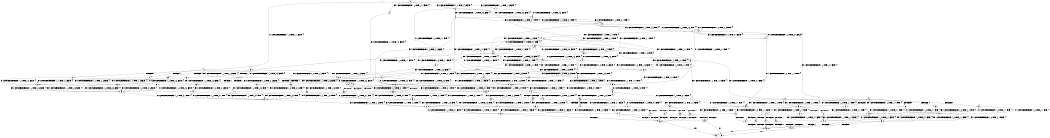 digraph BCG {
size = "7, 10.5";
center = TRUE;
node [shape = circle];
0 [peripheries = 2];
0 -> 1 [label = "EX !0 !ATOMIC_EXCH_BRANCH (1, +1, TRUE, +1, 3, FALSE) !{}"];
0 -> 2 [label = "EX !1 !ATOMIC_EXCH_BRANCH (1, +0, TRUE, +1, 1, FALSE) !{}"];
0 -> 3 [label = "EX !0 !ATOMIC_EXCH_BRANCH (1, +1, TRUE, +1, 3, FALSE) !{}"];
0 -> 4 [label = "EX !1 !ATOMIC_EXCH_BRANCH (1, +0, TRUE, +1, 1, FALSE) !{}"];
1 -> 5 [label = "EX !0 !ATOMIC_EXCH_BRANCH (1, +0, TRUE, +0, 3, FALSE) !{}"];
2 -> 6 [label = "EX !0 !ATOMIC_EXCH_BRANCH (1, +1, TRUE, +1, 3, FALSE) !{}"];
3 -> 5 [label = "EX !0 !ATOMIC_EXCH_BRANCH (1, +0, TRUE, +0, 3, FALSE) !{}"];
3 -> 7 [label = "EX !1 !ATOMIC_EXCH_BRANCH (1, +0, TRUE, +1, 1, TRUE) !{}"];
3 -> 8 [label = "EX !0 !ATOMIC_EXCH_BRANCH (1, +0, TRUE, +0, 3, FALSE) !{}"];
3 -> 9 [label = "EX !1 !ATOMIC_EXCH_BRANCH (1, +0, TRUE, +1, 1, TRUE) !{}"];
4 -> 6 [label = "EX !0 !ATOMIC_EXCH_BRANCH (1, +1, TRUE, +1, 3, FALSE) !{}"];
4 -> 10 [label = "TERMINATE !1"];
4 -> 11 [label = "EX !0 !ATOMIC_EXCH_BRANCH (1, +1, TRUE, +1, 3, FALSE) !{}"];
4 -> 12 [label = "TERMINATE !1"];
5 -> 13 [label = "EX !0 !ATOMIC_EXCH_BRANCH (1, +1, TRUE, +0, 1, TRUE) !{}"];
6 -> 14 [label = "EX !0 !ATOMIC_EXCH_BRANCH (1, +0, TRUE, +0, 3, FALSE) !{}"];
7 -> 15 [label = "EX !0 !ATOMIC_EXCH_BRANCH (1, +0, TRUE, +0, 3, TRUE) !{}"];
8 -> 13 [label = "EX !0 !ATOMIC_EXCH_BRANCH (1, +1, TRUE, +0, 1, TRUE) !{}"];
8 -> 16 [label = "EX !1 !ATOMIC_EXCH_BRANCH (1, +0, TRUE, +1, 1, FALSE) !{}"];
8 -> 17 [label = "EX !0 !ATOMIC_EXCH_BRANCH (1, +1, TRUE, +0, 1, TRUE) !{}"];
8 -> 18 [label = "EX !1 !ATOMIC_EXCH_BRANCH (1, +0, TRUE, +1, 1, FALSE) !{}"];
9 -> 15 [label = "EX !0 !ATOMIC_EXCH_BRANCH (1, +0, TRUE, +0, 3, TRUE) !{}"];
9 -> 19 [label = "EX !1 !ATOMIC_EXCH_BRANCH (1, +0, TRUE, +1, 1, FALSE) !{}"];
9 -> 20 [label = "EX !0 !ATOMIC_EXCH_BRANCH (1, +0, TRUE, +0, 3, TRUE) !{}"];
9 -> 21 [label = "EX !1 !ATOMIC_EXCH_BRANCH (1, +0, TRUE, +1, 1, FALSE) !{}"];
10 -> 22 [label = "EX !0 !ATOMIC_EXCH_BRANCH (1, +1, TRUE, +1, 3, FALSE) !{}"];
11 -> 14 [label = "EX !0 !ATOMIC_EXCH_BRANCH (1, +0, TRUE, +0, 3, FALSE) !{}"];
11 -> 23 [label = "TERMINATE !1"];
11 -> 24 [label = "EX !0 !ATOMIC_EXCH_BRANCH (1, +0, TRUE, +0, 3, FALSE) !{}"];
11 -> 25 [label = "TERMINATE !1"];
12 -> 22 [label = "EX !0 !ATOMIC_EXCH_BRANCH (1, +1, TRUE, +1, 3, FALSE) !{}"];
12 -> 26 [label = "EX !0 !ATOMIC_EXCH_BRANCH (1, +1, TRUE, +1, 3, FALSE) !{}"];
13 -> 27 [label = "EX !0 !ATOMIC_EXCH_BRANCH (1, +1, TRUE, +1, 3, TRUE) !{}"];
14 -> 28 [label = "EX !0 !ATOMIC_EXCH_BRANCH (1, +1, TRUE, +0, 1, TRUE) !{}"];
15 -> 29 [label = "EX !0 !ATOMIC_EXCH_BRANCH (1, +1, TRUE, +0, 1, TRUE) !{}"];
16 -> 28 [label = "EX !0 !ATOMIC_EXCH_BRANCH (1, +1, TRUE, +0, 1, TRUE) !{}"];
17 -> 27 [label = "EX !0 !ATOMIC_EXCH_BRANCH (1, +1, TRUE, +1, 3, TRUE) !{}"];
17 -> 30 [label = "EX !1 !ATOMIC_EXCH_BRANCH (1, +0, TRUE, +1, 1, TRUE) !{}"];
17 -> 31 [label = "EX !0 !ATOMIC_EXCH_BRANCH (1, +1, TRUE, +1, 3, TRUE) !{}"];
17 -> 32 [label = "EX !1 !ATOMIC_EXCH_BRANCH (1, +0, TRUE, +1, 1, TRUE) !{}"];
18 -> 28 [label = "EX !0 !ATOMIC_EXCH_BRANCH (1, +1, TRUE, +0, 1, TRUE) !{}"];
18 -> 33 [label = "TERMINATE !1"];
18 -> 34 [label = "EX !0 !ATOMIC_EXCH_BRANCH (1, +1, TRUE, +0, 1, TRUE) !{}"];
18 -> 35 [label = "TERMINATE !1"];
19 -> 16 [label = "EX !0 !ATOMIC_EXCH_BRANCH (1, +0, TRUE, +0, 3, TRUE) !{}"];
20 -> 29 [label = "EX !0 !ATOMIC_EXCH_BRANCH (1, +1, TRUE, +0, 1, TRUE) !{}"];
20 -> 16 [label = "EX !1 !ATOMIC_EXCH_BRANCH (1, +0, TRUE, +1, 1, FALSE) !{}"];
20 -> 36 [label = "EX !0 !ATOMIC_EXCH_BRANCH (1, +1, TRUE, +0, 1, TRUE) !{}"];
20 -> 18 [label = "EX !1 !ATOMIC_EXCH_BRANCH (1, +0, TRUE, +1, 1, FALSE) !{}"];
21 -> 16 [label = "EX !0 !ATOMIC_EXCH_BRANCH (1, +0, TRUE, +0, 3, TRUE) !{}"];
21 -> 37 [label = "TERMINATE !1"];
21 -> 18 [label = "EX !0 !ATOMIC_EXCH_BRANCH (1, +0, TRUE, +0, 3, TRUE) !{}"];
21 -> 38 [label = "TERMINATE !1"];
22 -> 39 [label = "EX !0 !ATOMIC_EXCH_BRANCH (1, +0, TRUE, +0, 3, FALSE) !{}"];
23 -> 39 [label = "EX !0 !ATOMIC_EXCH_BRANCH (1, +0, TRUE, +0, 3, FALSE) !{}"];
24 -> 28 [label = "EX !0 !ATOMIC_EXCH_BRANCH (1, +1, TRUE, +0, 1, TRUE) !{}"];
24 -> 33 [label = "TERMINATE !1"];
24 -> 34 [label = "EX !0 !ATOMIC_EXCH_BRANCH (1, +1, TRUE, +0, 1, TRUE) !{}"];
24 -> 35 [label = "TERMINATE !1"];
25 -> 39 [label = "EX !0 !ATOMIC_EXCH_BRANCH (1, +0, TRUE, +0, 3, FALSE) !{}"];
25 -> 40 [label = "EX !0 !ATOMIC_EXCH_BRANCH (1, +0, TRUE, +0, 3, FALSE) !{}"];
26 -> 39 [label = "EX !0 !ATOMIC_EXCH_BRANCH (1, +0, TRUE, +0, 3, FALSE) !{}"];
26 -> 40 [label = "EX !0 !ATOMIC_EXCH_BRANCH (1, +0, TRUE, +0, 3, FALSE) !{}"];
27 -> 41 [label = "EX !0 !ATOMIC_EXCH_BRANCH (1, +1, TRUE, +0, 1, FALSE) !{}"];
28 -> 42 [label = "EX !0 !ATOMIC_EXCH_BRANCH (1, +1, TRUE, +1, 3, TRUE) !{}"];
29 -> 43 [label = "EX !0 !ATOMIC_EXCH_BRANCH (1, +1, TRUE, +1, 3, TRUE) !{}"];
30 -> 44 [label = "EX !0 !ATOMIC_EXCH_BRANCH (1, +1, TRUE, +1, 3, FALSE) !{}"];
31 -> 41 [label = "EX !0 !ATOMIC_EXCH_BRANCH (1, +1, TRUE, +0, 1, FALSE) !{}"];
31 -> 45 [label = "EX !1 !ATOMIC_EXCH_BRANCH (1, +0, TRUE, +1, 1, TRUE) !{}"];
31 -> 46 [label = "EX !0 !ATOMIC_EXCH_BRANCH (1, +1, TRUE, +0, 1, FALSE) !{}"];
31 -> 47 [label = "EX !1 !ATOMIC_EXCH_BRANCH (1, +0, TRUE, +1, 1, TRUE) !{}"];
32 -> 44 [label = "EX !0 !ATOMIC_EXCH_BRANCH (1, +1, TRUE, +1, 3, FALSE) !{}"];
32 -> 48 [label = "EX !1 !ATOMIC_EXCH_BRANCH (1, +0, TRUE, +1, 1, FALSE) !{}"];
32 -> 49 [label = "EX !0 !ATOMIC_EXCH_BRANCH (1, +1, TRUE, +1, 3, FALSE) !{}"];
32 -> 50 [label = "EX !1 !ATOMIC_EXCH_BRANCH (1, +0, TRUE, +1, 1, FALSE) !{}"];
33 -> 51 [label = "EX !0 !ATOMIC_EXCH_BRANCH (1, +1, TRUE, +0, 1, TRUE) !{}"];
34 -> 42 [label = "EX !0 !ATOMIC_EXCH_BRANCH (1, +1, TRUE, +1, 3, TRUE) !{}"];
34 -> 52 [label = "TERMINATE !1"];
34 -> 53 [label = "EX !0 !ATOMIC_EXCH_BRANCH (1, +1, TRUE, +1, 3, TRUE) !{}"];
34 -> 54 [label = "TERMINATE !1"];
35 -> 51 [label = "EX !0 !ATOMIC_EXCH_BRANCH (1, +1, TRUE, +0, 1, TRUE) !{}"];
35 -> 55 [label = "EX !0 !ATOMIC_EXCH_BRANCH (1, +1, TRUE, +0, 1, TRUE) !{}"];
36 -> 43 [label = "EX !0 !ATOMIC_EXCH_BRANCH (1, +1, TRUE, +1, 3, TRUE) !{}"];
36 -> 30 [label = "EX !1 !ATOMIC_EXCH_BRANCH (1, +0, TRUE, +1, 1, TRUE) !{}"];
36 -> 56 [label = "EX !0 !ATOMIC_EXCH_BRANCH (1, +1, TRUE, +1, 3, TRUE) !{}"];
36 -> 32 [label = "EX !1 !ATOMIC_EXCH_BRANCH (1, +0, TRUE, +1, 1, TRUE) !{}"];
37 -> 57 [label = "EX !0 !ATOMIC_EXCH_BRANCH (1, +0, TRUE, +0, 3, TRUE) !{}"];
38 -> 57 [label = "EX !0 !ATOMIC_EXCH_BRANCH (1, +0, TRUE, +0, 3, TRUE) !{}"];
38 -> 58 [label = "EX !0 !ATOMIC_EXCH_BRANCH (1, +0, TRUE, +0, 3, TRUE) !{}"];
39 -> 51 [label = "EX !0 !ATOMIC_EXCH_BRANCH (1, +1, TRUE, +0, 1, TRUE) !{}"];
40 -> 51 [label = "EX !0 !ATOMIC_EXCH_BRANCH (1, +1, TRUE, +0, 1, TRUE) !{}"];
40 -> 55 [label = "EX !0 !ATOMIC_EXCH_BRANCH (1, +1, TRUE, +0, 1, TRUE) !{}"];
41 -> 59 [label = "EX !1 !ATOMIC_EXCH_BRANCH (1, +0, TRUE, +1, 1, TRUE) !{}"];
42 -> 60 [label = "EX !0 !ATOMIC_EXCH_BRANCH (1, +1, TRUE, +0, 1, FALSE) !{}"];
43 -> 61 [label = "EX !0 !ATOMIC_EXCH_BRANCH (1, +1, TRUE, +0, 1, FALSE) !{}"];
44 -> 45 [label = "EX !0 !ATOMIC_EXCH_BRANCH (1, +0, TRUE, +0, 3, FALSE) !{}"];
45 -> 29 [label = "EX !0 !ATOMIC_EXCH_BRANCH (1, +1, TRUE, +0, 1, TRUE) !{}"];
46 -> 59 [label = "EX !1 !ATOMIC_EXCH_BRANCH (1, +0, TRUE, +1, 1, TRUE) !{}"];
46 -> 62 [label = "TERMINATE !0"];
46 -> 63 [label = "EX !1 !ATOMIC_EXCH_BRANCH (1, +0, TRUE, +1, 1, TRUE) !{}"];
46 -> 64 [label = "TERMINATE !0"];
47 -> 29 [label = "EX !0 !ATOMIC_EXCH_BRANCH (1, +1, TRUE, +0, 1, TRUE) !{}"];
47 -> 16 [label = "EX !1 !ATOMIC_EXCH_BRANCH (1, +0, TRUE, +1, 1, FALSE) !{}"];
47 -> 36 [label = "EX !0 !ATOMIC_EXCH_BRANCH (1, +1, TRUE, +0, 1, TRUE) !{}"];
47 -> 18 [label = "EX !1 !ATOMIC_EXCH_BRANCH (1, +0, TRUE, +1, 1, FALSE) !{}"];
48 -> 6 [label = "EX !0 !ATOMIC_EXCH_BRANCH (1, +1, TRUE, +1, 3, FALSE) !{}"];
49 -> 45 [label = "EX !0 !ATOMIC_EXCH_BRANCH (1, +0, TRUE, +0, 3, FALSE) !{}"];
49 -> 7 [label = "EX !1 !ATOMIC_EXCH_BRANCH (1, +0, TRUE, +1, 1, TRUE) !{}"];
49 -> 47 [label = "EX !0 !ATOMIC_EXCH_BRANCH (1, +0, TRUE, +0, 3, FALSE) !{}"];
49 -> 9 [label = "EX !1 !ATOMIC_EXCH_BRANCH (1, +0, TRUE, +1, 1, TRUE) !{}"];
50 -> 6 [label = "EX !0 !ATOMIC_EXCH_BRANCH (1, +1, TRUE, +1, 3, FALSE) !{}"];
50 -> 65 [label = "TERMINATE !1"];
50 -> 11 [label = "EX !0 !ATOMIC_EXCH_BRANCH (1, +1, TRUE, +1, 3, FALSE) !{}"];
50 -> 66 [label = "TERMINATE !1"];
51 -> 67 [label = "EX !0 !ATOMIC_EXCH_BRANCH (1, +1, TRUE, +1, 3, TRUE) !{}"];
52 -> 67 [label = "EX !0 !ATOMIC_EXCH_BRANCH (1, +1, TRUE, +1, 3, TRUE) !{}"];
53 -> 60 [label = "EX !0 !ATOMIC_EXCH_BRANCH (1, +1, TRUE, +0, 1, FALSE) !{}"];
53 -> 68 [label = "TERMINATE !1"];
53 -> 69 [label = "EX !0 !ATOMIC_EXCH_BRANCH (1, +1, TRUE, +0, 1, FALSE) !{}"];
53 -> 70 [label = "TERMINATE !1"];
54 -> 67 [label = "EX !0 !ATOMIC_EXCH_BRANCH (1, +1, TRUE, +1, 3, TRUE) !{}"];
54 -> 71 [label = "EX !0 !ATOMIC_EXCH_BRANCH (1, +1, TRUE, +1, 3, TRUE) !{}"];
55 -> 67 [label = "EX !0 !ATOMIC_EXCH_BRANCH (1, +1, TRUE, +1, 3, TRUE) !{}"];
55 -> 71 [label = "EX !0 !ATOMIC_EXCH_BRANCH (1, +1, TRUE, +1, 3, TRUE) !{}"];
56 -> 61 [label = "EX !0 !ATOMIC_EXCH_BRANCH (1, +1, TRUE, +0, 1, FALSE) !{}"];
56 -> 45 [label = "EX !1 !ATOMIC_EXCH_BRANCH (1, +0, TRUE, +1, 1, TRUE) !{}"];
56 -> 72 [label = "EX !0 !ATOMIC_EXCH_BRANCH (1, +1, TRUE, +0, 1, FALSE) !{}"];
56 -> 47 [label = "EX !1 !ATOMIC_EXCH_BRANCH (1, +0, TRUE, +1, 1, TRUE) !{}"];
57 -> 51 [label = "EX !0 !ATOMIC_EXCH_BRANCH (1, +1, TRUE, +0, 1, TRUE) !{}"];
58 -> 51 [label = "EX !0 !ATOMIC_EXCH_BRANCH (1, +1, TRUE, +0, 1, TRUE) !{}"];
58 -> 55 [label = "EX !0 !ATOMIC_EXCH_BRANCH (1, +1, TRUE, +0, 1, TRUE) !{}"];
59 -> 73 [label = "EX !1 !ATOMIC_EXCH_BRANCH (1, +0, TRUE, +1, 1, FALSE) !{}"];
60 -> 74 [label = "TERMINATE !0"];
61 -> 59 [label = "EX !1 !ATOMIC_EXCH_BRANCH (1, +0, TRUE, +1, 1, TRUE) !{}"];
62 -> 75 [label = "EX !1 !ATOMIC_EXCH_BRANCH (1, +0, TRUE, +1, 1, TRUE) !{}"];
63 -> 73 [label = "EX !1 !ATOMIC_EXCH_BRANCH (1, +0, TRUE, +1, 1, FALSE) !{}"];
63 -> 76 [label = "TERMINATE !0"];
63 -> 77 [label = "EX !1 !ATOMIC_EXCH_BRANCH (1, +0, TRUE, +1, 1, FALSE) !{}"];
63 -> 78 [label = "TERMINATE !0"];
64 -> 75 [label = "EX !1 !ATOMIC_EXCH_BRANCH (1, +0, TRUE, +1, 1, TRUE) !{}"];
64 -> 79 [label = "EX !1 !ATOMIC_EXCH_BRANCH (1, +0, TRUE, +1, 1, TRUE) !{}"];
65 -> 22 [label = "EX !0 !ATOMIC_EXCH_BRANCH (1, +1, TRUE, +1, 3, FALSE) !{}"];
66 -> 22 [label = "EX !0 !ATOMIC_EXCH_BRANCH (1, +1, TRUE, +1, 3, FALSE) !{}"];
66 -> 26 [label = "EX !0 !ATOMIC_EXCH_BRANCH (1, +1, TRUE, +1, 3, FALSE) !{}"];
67 -> 80 [label = "EX !0 !ATOMIC_EXCH_BRANCH (1, +1, TRUE, +0, 1, FALSE) !{}"];
68 -> 80 [label = "EX !0 !ATOMIC_EXCH_BRANCH (1, +1, TRUE, +0, 1, FALSE) !{}"];
69 -> 74 [label = "TERMINATE !0"];
69 -> 81 [label = "TERMINATE !1"];
69 -> 82 [label = "TERMINATE !0"];
69 -> 83 [label = "TERMINATE !1"];
70 -> 80 [label = "EX !0 !ATOMIC_EXCH_BRANCH (1, +1, TRUE, +0, 1, FALSE) !{}"];
70 -> 84 [label = "EX !0 !ATOMIC_EXCH_BRANCH (1, +1, TRUE, +0, 1, FALSE) !{}"];
71 -> 80 [label = "EX !0 !ATOMIC_EXCH_BRANCH (1, +1, TRUE, +0, 1, FALSE) !{}"];
71 -> 84 [label = "EX !0 !ATOMIC_EXCH_BRANCH (1, +1, TRUE, +0, 1, FALSE) !{}"];
72 -> 59 [label = "EX !1 !ATOMIC_EXCH_BRANCH (1, +0, TRUE, +1, 1, TRUE) !{}"];
72 -> 85 [label = "TERMINATE !0"];
72 -> 63 [label = "EX !1 !ATOMIC_EXCH_BRANCH (1, +0, TRUE, +1, 1, TRUE) !{}"];
72 -> 86 [label = "TERMINATE !0"];
73 -> 87 [label = "TERMINATE !0"];
74 -> 88 [label = "TERMINATE !1"];
75 -> 89 [label = "EX !1 !ATOMIC_EXCH_BRANCH (1, +0, TRUE, +1, 1, FALSE) !{}"];
76 -> 89 [label = "EX !1 !ATOMIC_EXCH_BRANCH (1, +0, TRUE, +1, 1, FALSE) !{}"];
77 -> 87 [label = "TERMINATE !0"];
77 -> 90 [label = "TERMINATE !1"];
77 -> 91 [label = "TERMINATE !0"];
77 -> 92 [label = "TERMINATE !1"];
78 -> 89 [label = "EX !1 !ATOMIC_EXCH_BRANCH (1, +0, TRUE, +1, 1, FALSE) !{}"];
78 -> 93 [label = "EX !1 !ATOMIC_EXCH_BRANCH (1, +0, TRUE, +1, 1, FALSE) !{}"];
79 -> 89 [label = "EX !1 !ATOMIC_EXCH_BRANCH (1, +0, TRUE, +1, 1, FALSE) !{}"];
79 -> 93 [label = "EX !1 !ATOMIC_EXCH_BRANCH (1, +0, TRUE, +1, 1, FALSE) !{}"];
80 -> 88 [label = "TERMINATE !0"];
81 -> 88 [label = "TERMINATE !0"];
82 -> 88 [label = "TERMINATE !1"];
82 -> 94 [label = "TERMINATE !1"];
83 -> 88 [label = "TERMINATE !0"];
83 -> 94 [label = "TERMINATE !0"];
84 -> 88 [label = "TERMINATE !0"];
84 -> 94 [label = "TERMINATE !0"];
85 -> 75 [label = "EX !1 !ATOMIC_EXCH_BRANCH (1, +0, TRUE, +1, 1, TRUE) !{}"];
86 -> 75 [label = "EX !1 !ATOMIC_EXCH_BRANCH (1, +0, TRUE, +1, 1, TRUE) !{}"];
86 -> 79 [label = "EX !1 !ATOMIC_EXCH_BRANCH (1, +0, TRUE, +1, 1, TRUE) !{}"];
87 -> 95 [label = "TERMINATE !1"];
88 -> 96 [label = "exit"];
89 -> 95 [label = "TERMINATE !1"];
90 -> 95 [label = "TERMINATE !0"];
91 -> 95 [label = "TERMINATE !1"];
91 -> 97 [label = "TERMINATE !1"];
92 -> 95 [label = "TERMINATE !0"];
92 -> 97 [label = "TERMINATE !0"];
93 -> 95 [label = "TERMINATE !1"];
93 -> 97 [label = "TERMINATE !1"];
94 -> 98 [label = "exit"];
95 -> 96 [label = "exit"];
97 -> 98 [label = "exit"];
}
